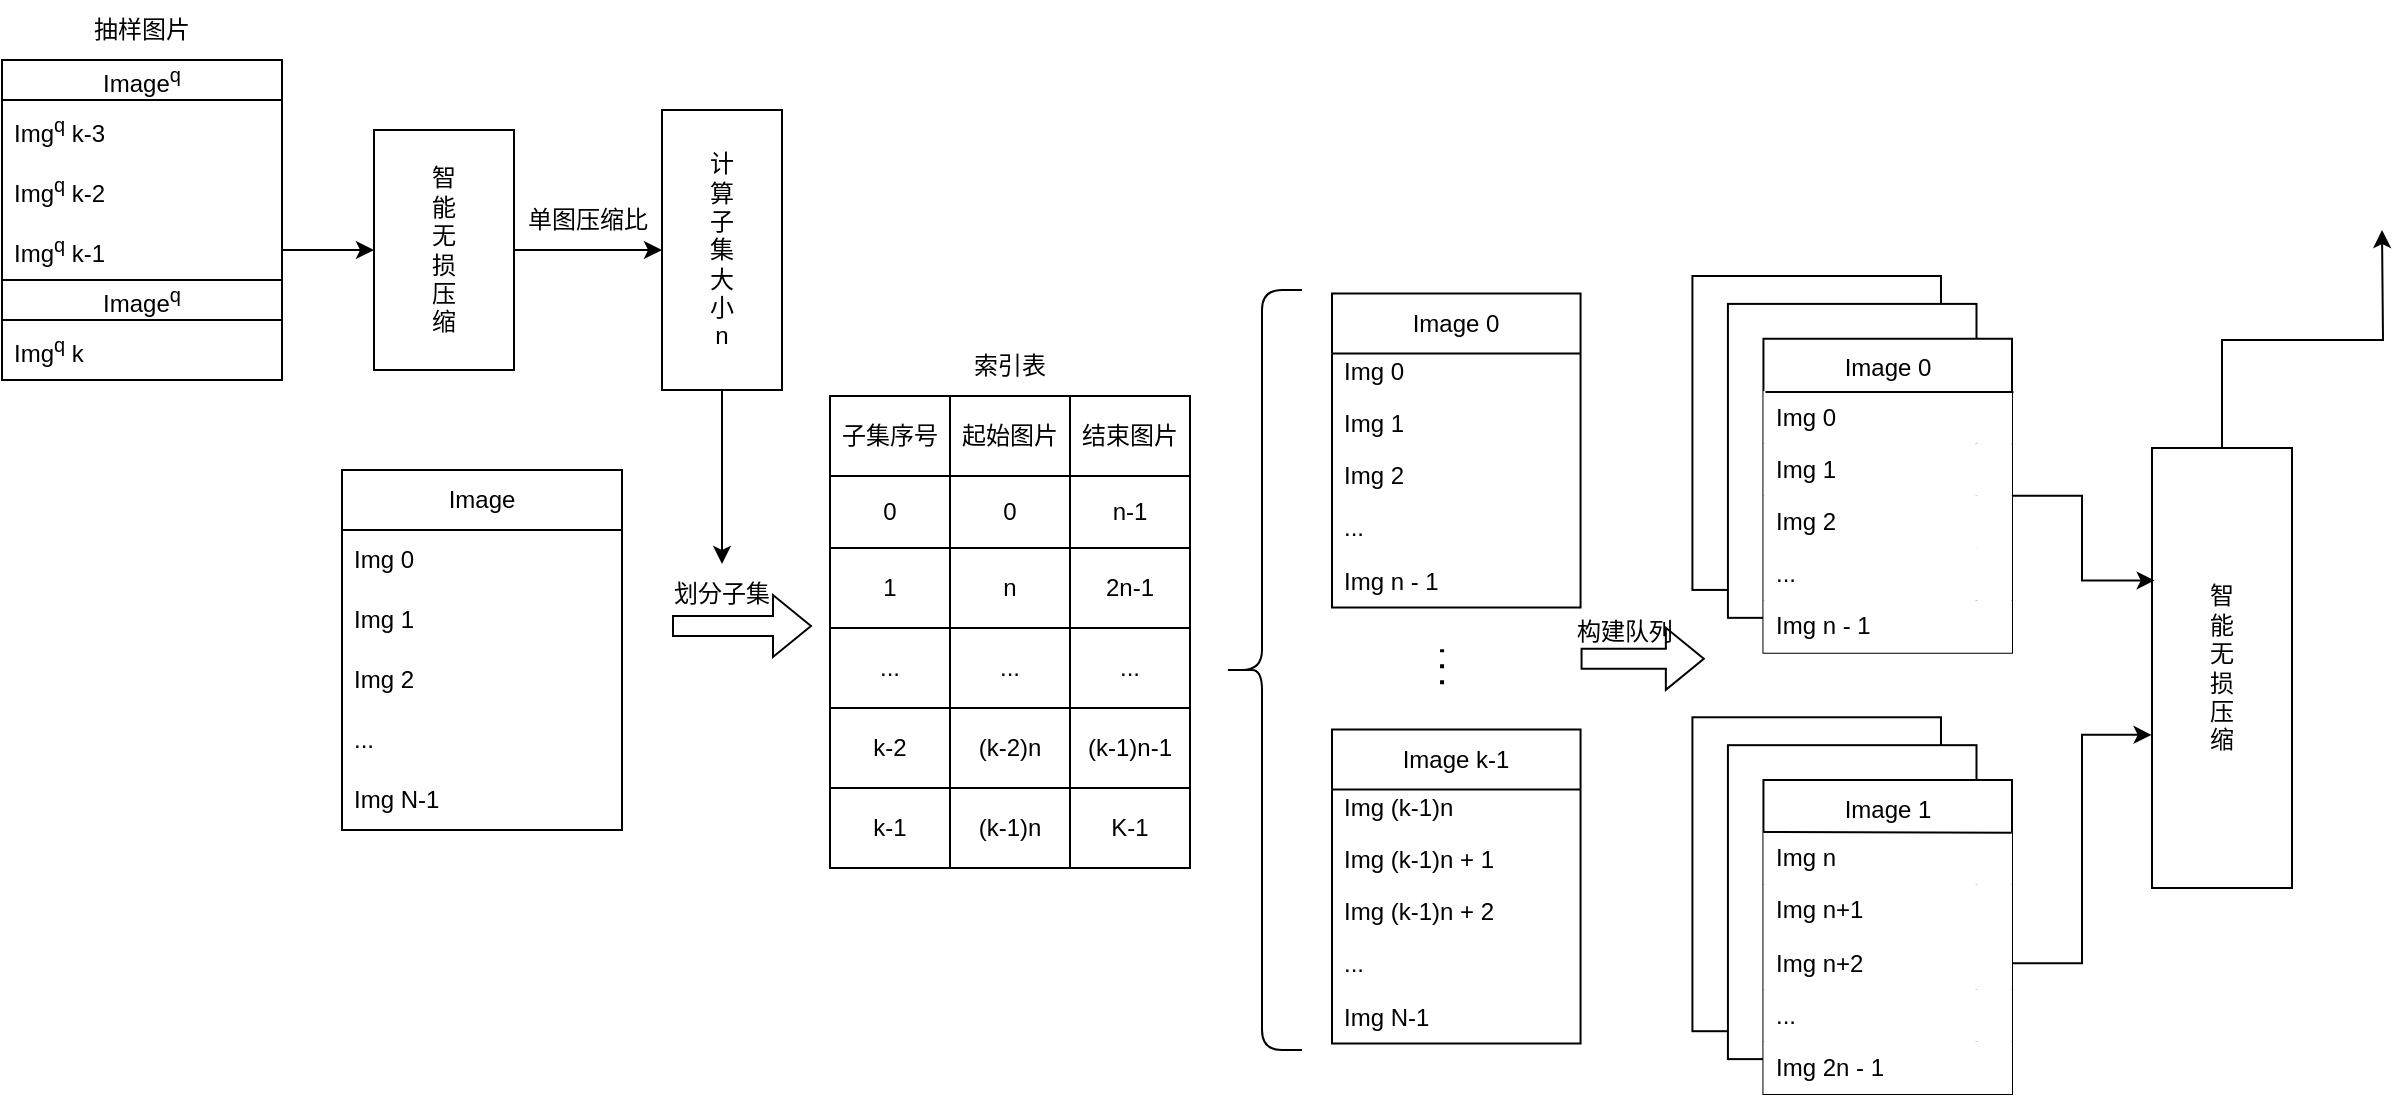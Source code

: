 <mxfile version="21.2.1" type="github">
  <diagram name="第 1 页" id="4zZLxdTIqztNsRUMv2VY">
    <mxGraphModel dx="2062" dy="1814" grid="1" gridSize="10" guides="1" tooltips="1" connect="1" arrows="1" fold="1" page="1" pageScale="1" pageWidth="827" pageHeight="1169" math="0" shadow="0">
      <root>
        <mxCell id="0" />
        <mxCell id="1" parent="0" />
        <mxCell id="39Udfxt56jHMbbSmCLW3-1" value="" style="group" vertex="1" connectable="0" parent="1">
          <mxGeometry x="50" y="70" width="140" height="180" as="geometry" />
        </mxCell>
        <mxCell id="39Udfxt56jHMbbSmCLW3-2" value="Image" style="swimlane;fontStyle=0;childLayout=stackLayout;horizontal=1;startSize=30;horizontalStack=0;resizeParent=1;resizeParentMax=0;resizeLast=0;collapsible=1;marginBottom=0;whiteSpace=wrap;html=1;container=0;" vertex="1" parent="39Udfxt56jHMbbSmCLW3-1">
          <mxGeometry width="140" height="180" as="geometry" />
        </mxCell>
        <mxCell id="39Udfxt56jHMbbSmCLW3-3" value="..." style="text;strokeColor=none;fillColor=none;align=left;verticalAlign=middle;spacingLeft=4;spacingRight=4;overflow=hidden;points=[[0,0.5],[1,0.5]];portConstraint=eastwest;rotatable=0;whiteSpace=wrap;html=1;" vertex="1" parent="39Udfxt56jHMbbSmCLW3-1">
          <mxGeometry y="120" width="140" height="30" as="geometry" />
        </mxCell>
        <mxCell id="39Udfxt56jHMbbSmCLW3-4" value="&lt;font style=&quot;vertical-align: inherit;&quot;&gt;&lt;font style=&quot;vertical-align: inherit;&quot;&gt;&lt;font style=&quot;vertical-align: inherit;&quot;&gt;&lt;font style=&quot;vertical-align: inherit;&quot;&gt;Img N-1&lt;/font&gt;&lt;/font&gt;&lt;/font&gt;&lt;/font&gt;" style="text;strokeColor=none;fillColor=none;align=left;verticalAlign=middle;spacingLeft=4;spacingRight=4;overflow=hidden;points=[[0,0.5],[1,0.5]];portConstraint=eastwest;rotatable=0;whiteSpace=wrap;html=1;" vertex="1" parent="39Udfxt56jHMbbSmCLW3-1">
          <mxGeometry y="150" width="140" height="30" as="geometry" />
        </mxCell>
        <mxCell id="39Udfxt56jHMbbSmCLW3-5" value="Img 0" style="text;strokeColor=none;fillColor=none;align=left;verticalAlign=middle;spacingLeft=4;spacingRight=4;overflow=hidden;points=[[0,0.5],[1,0.5]];portConstraint=eastwest;rotatable=0;whiteSpace=wrap;html=1;" vertex="1" parent="39Udfxt56jHMbbSmCLW3-1">
          <mxGeometry y="30" width="140" height="30" as="geometry" />
        </mxCell>
        <mxCell id="39Udfxt56jHMbbSmCLW3-6" value="Img 1" style="text;strokeColor=none;fillColor=none;align=left;verticalAlign=middle;spacingLeft=4;spacingRight=4;overflow=hidden;points=[[0,0.5],[1,0.5]];portConstraint=eastwest;rotatable=0;whiteSpace=wrap;html=1;" vertex="1" parent="39Udfxt56jHMbbSmCLW3-1">
          <mxGeometry y="60" width="140" height="30" as="geometry" />
        </mxCell>
        <mxCell id="39Udfxt56jHMbbSmCLW3-7" value="Img 2" style="text;strokeColor=none;fillColor=none;align=left;verticalAlign=middle;spacingLeft=4;spacingRight=4;overflow=hidden;points=[[0,0.5],[1,0.5]];portConstraint=eastwest;rotatable=0;whiteSpace=wrap;html=1;" vertex="1" parent="39Udfxt56jHMbbSmCLW3-1">
          <mxGeometry y="90" width="140" height="30" as="geometry" />
        </mxCell>
        <mxCell id="39Udfxt56jHMbbSmCLW3-8" value="" style="shape=flexArrow;endArrow=classic;html=1;rounded=0;" edge="1" parent="1">
          <mxGeometry width="50" height="50" relative="1" as="geometry">
            <mxPoint x="215" y="148" as="sourcePoint" />
            <mxPoint x="285" y="148" as="targetPoint" />
          </mxGeometry>
        </mxCell>
        <mxCell id="39Udfxt56jHMbbSmCLW3-24" value="划分子集" style="text;html=1;strokeColor=none;fillColor=none;align=center;verticalAlign=middle;whiteSpace=wrap;rounded=0;" vertex="1" parent="1">
          <mxGeometry x="210" y="117" width="60" height="30" as="geometry" />
        </mxCell>
        <mxCell id="39Udfxt56jHMbbSmCLW3-41" style="edgeStyle=orthogonalEdgeStyle;rounded=0;orthogonalLoop=1;jettySize=auto;html=1;exitX=0.5;exitY=1;exitDx=0;exitDy=0;entryX=0.5;entryY=0;entryDx=0;entryDy=0;" edge="1" parent="1" source="39Udfxt56jHMbbSmCLW3-25" target="39Udfxt56jHMbbSmCLW3-24">
          <mxGeometry relative="1" as="geometry" />
        </mxCell>
        <mxCell id="39Udfxt56jHMbbSmCLW3-25" value="计&lt;br&gt;算&lt;br&gt;子&lt;br&gt;集&lt;br&gt;大&lt;br&gt;小&lt;br&gt;n" style="rounded=0;whiteSpace=wrap;html=1;" vertex="1" parent="1">
          <mxGeometry x="210" y="-110" width="60" height="140" as="geometry" />
        </mxCell>
        <mxCell id="39Udfxt56jHMbbSmCLW3-26" value="Image&lt;sup&gt;q&lt;/sup&gt;" style="swimlane;fontStyle=0;childLayout=stackLayout;horizontal=1;startSize=20;horizontalStack=0;resizeParent=1;resizeParentMax=0;resizeLast=0;collapsible=1;marginBottom=0;whiteSpace=wrap;html=1;" vertex="1" parent="1">
          <mxGeometry x="-120" y="-135" width="140" height="110" as="geometry">
            <mxRectangle x="270" y="120" width="80" height="30" as="alternateBounds" />
          </mxGeometry>
        </mxCell>
        <mxCell id="39Udfxt56jHMbbSmCLW3-28" value="Img&lt;sup&gt;q&lt;/sup&gt; k-3" style="text;strokeColor=none;fillColor=none;align=left;verticalAlign=middle;spacingLeft=4;spacingRight=4;overflow=hidden;points=[[0,0.5],[1,0.5]];portConstraint=eastwest;rotatable=0;whiteSpace=wrap;html=1;" vertex="1" parent="39Udfxt56jHMbbSmCLW3-26">
          <mxGeometry y="20" width="140" height="30" as="geometry" />
        </mxCell>
        <mxCell id="39Udfxt56jHMbbSmCLW3-30" value="Img&lt;sup&gt;q&lt;/sup&gt; k-2" style="text;strokeColor=none;fillColor=none;align=left;verticalAlign=middle;spacingLeft=4;spacingRight=4;overflow=hidden;points=[[0,0.5],[1,0.5]];portConstraint=eastwest;rotatable=0;whiteSpace=wrap;html=1;" vertex="1" parent="39Udfxt56jHMbbSmCLW3-26">
          <mxGeometry y="50" width="140" height="30" as="geometry" />
        </mxCell>
        <mxCell id="39Udfxt56jHMbbSmCLW3-32" value="Img&lt;sup&gt;q&lt;/sup&gt; k-1" style="text;strokeColor=none;fillColor=none;align=left;verticalAlign=middle;spacingLeft=4;spacingRight=4;overflow=hidden;points=[[0,0.5],[1,0.5]];portConstraint=eastwest;rotatable=0;whiteSpace=wrap;html=1;" vertex="1" parent="39Udfxt56jHMbbSmCLW3-26">
          <mxGeometry y="80" width="140" height="30" as="geometry" />
        </mxCell>
        <mxCell id="39Udfxt56jHMbbSmCLW3-33" value="Image&lt;sup&gt;q&lt;/sup&gt;" style="swimlane;fontStyle=0;childLayout=stackLayout;horizontal=1;startSize=20;horizontalStack=0;resizeParent=1;resizeParentMax=0;resizeLast=0;collapsible=1;marginBottom=0;whiteSpace=wrap;html=1;" vertex="1" parent="1">
          <mxGeometry x="-120" y="-25" width="140" height="50" as="geometry">
            <mxRectangle x="270" y="120" width="80" height="30" as="alternateBounds" />
          </mxGeometry>
        </mxCell>
        <mxCell id="39Udfxt56jHMbbSmCLW3-34" value="Img&lt;sup&gt;q&lt;/sup&gt; k" style="text;strokeColor=none;fillColor=none;align=left;verticalAlign=middle;spacingLeft=4;spacingRight=4;overflow=hidden;points=[[0,0.5],[1,0.5]];portConstraint=eastwest;rotatable=0;whiteSpace=wrap;html=1;" vertex="1" parent="1">
          <mxGeometry x="-120" y="-5" width="140" height="30" as="geometry" />
        </mxCell>
        <mxCell id="39Udfxt56jHMbbSmCLW3-39" style="edgeStyle=orthogonalEdgeStyle;rounded=0;orthogonalLoop=1;jettySize=auto;html=1;" edge="1" parent="1" source="39Udfxt56jHMbbSmCLW3-35" target="39Udfxt56jHMbbSmCLW3-25">
          <mxGeometry relative="1" as="geometry" />
        </mxCell>
        <mxCell id="39Udfxt56jHMbbSmCLW3-35" value="智&lt;br&gt;能&lt;br&gt;无&lt;br&gt;损&lt;br&gt;压&lt;br&gt;缩" style="rounded=0;whiteSpace=wrap;html=1;" vertex="1" parent="1">
          <mxGeometry x="66" y="-100" width="70" height="120" as="geometry" />
        </mxCell>
        <mxCell id="39Udfxt56jHMbbSmCLW3-37" style="edgeStyle=orthogonalEdgeStyle;rounded=0;orthogonalLoop=1;jettySize=auto;html=1;exitX=1;exitY=0.5;exitDx=0;exitDy=0;" edge="1" parent="1" source="39Udfxt56jHMbbSmCLW3-32" target="39Udfxt56jHMbbSmCLW3-35">
          <mxGeometry relative="1" as="geometry" />
        </mxCell>
        <mxCell id="39Udfxt56jHMbbSmCLW3-38" value="单图压缩比" style="text;html=1;strokeColor=none;fillColor=none;align=center;verticalAlign=middle;whiteSpace=wrap;rounded=0;" vertex="1" parent="1">
          <mxGeometry x="138" y="-65" width="70" height="20" as="geometry" />
        </mxCell>
        <mxCell id="39Udfxt56jHMbbSmCLW3-42" value="" style="shape=table;startSize=0;container=1;collapsible=0;childLayout=tableLayout;" vertex="1" parent="1">
          <mxGeometry x="294" y="33" width="180" height="236" as="geometry" />
        </mxCell>
        <mxCell id="39Udfxt56jHMbbSmCLW3-43" value="" style="shape=tableRow;horizontal=0;startSize=0;swimlaneHead=0;swimlaneBody=0;strokeColor=inherit;top=0;left=0;bottom=0;right=0;collapsible=0;dropTarget=0;fillColor=none;points=[[0,0.5],[1,0.5]];portConstraint=eastwest;" vertex="1" parent="39Udfxt56jHMbbSmCLW3-42">
          <mxGeometry width="180" height="40" as="geometry" />
        </mxCell>
        <mxCell id="39Udfxt56jHMbbSmCLW3-44" value="子集序号" style="shape=partialRectangle;html=1;whiteSpace=wrap;connectable=0;strokeColor=inherit;overflow=hidden;fillColor=none;top=0;left=0;bottom=0;right=0;pointerEvents=1;" vertex="1" parent="39Udfxt56jHMbbSmCLW3-43">
          <mxGeometry width="60" height="40" as="geometry">
            <mxRectangle width="60" height="40" as="alternateBounds" />
          </mxGeometry>
        </mxCell>
        <mxCell id="39Udfxt56jHMbbSmCLW3-45" value="起始图片" style="shape=partialRectangle;html=1;whiteSpace=wrap;connectable=0;strokeColor=inherit;overflow=hidden;fillColor=none;top=0;left=0;bottom=0;right=0;pointerEvents=1;" vertex="1" parent="39Udfxt56jHMbbSmCLW3-43">
          <mxGeometry x="60" width="60" height="40" as="geometry">
            <mxRectangle width="60" height="40" as="alternateBounds" />
          </mxGeometry>
        </mxCell>
        <mxCell id="39Udfxt56jHMbbSmCLW3-46" value="结束图片" style="shape=partialRectangle;html=1;whiteSpace=wrap;connectable=0;strokeColor=inherit;overflow=hidden;fillColor=none;top=0;left=0;bottom=0;right=0;pointerEvents=1;" vertex="1" parent="39Udfxt56jHMbbSmCLW3-43">
          <mxGeometry x="120" width="60" height="40" as="geometry">
            <mxRectangle width="60" height="40" as="alternateBounds" />
          </mxGeometry>
        </mxCell>
        <mxCell id="39Udfxt56jHMbbSmCLW3-47" value="" style="shape=tableRow;horizontal=0;startSize=0;swimlaneHead=0;swimlaneBody=0;strokeColor=inherit;top=0;left=0;bottom=0;right=0;collapsible=0;dropTarget=0;fillColor=none;points=[[0,0.5],[1,0.5]];portConstraint=eastwest;" vertex="1" parent="39Udfxt56jHMbbSmCLW3-42">
          <mxGeometry y="40" width="180" height="36" as="geometry" />
        </mxCell>
        <mxCell id="39Udfxt56jHMbbSmCLW3-48" value="0" style="shape=partialRectangle;html=1;whiteSpace=wrap;connectable=0;strokeColor=inherit;overflow=hidden;fillColor=none;top=0;left=0;bottom=0;right=0;pointerEvents=1;" vertex="1" parent="39Udfxt56jHMbbSmCLW3-47">
          <mxGeometry width="60" height="36" as="geometry">
            <mxRectangle width="60" height="36" as="alternateBounds" />
          </mxGeometry>
        </mxCell>
        <mxCell id="39Udfxt56jHMbbSmCLW3-49" value="0" style="shape=partialRectangle;html=1;whiteSpace=wrap;connectable=0;strokeColor=inherit;overflow=hidden;fillColor=none;top=0;left=0;bottom=0;right=0;pointerEvents=1;" vertex="1" parent="39Udfxt56jHMbbSmCLW3-47">
          <mxGeometry x="60" width="60" height="36" as="geometry">
            <mxRectangle width="60" height="36" as="alternateBounds" />
          </mxGeometry>
        </mxCell>
        <mxCell id="39Udfxt56jHMbbSmCLW3-50" value="n-1" style="shape=partialRectangle;html=1;whiteSpace=wrap;connectable=0;strokeColor=inherit;overflow=hidden;fillColor=none;top=0;left=0;bottom=0;right=0;pointerEvents=1;" vertex="1" parent="39Udfxt56jHMbbSmCLW3-47">
          <mxGeometry x="120" width="60" height="36" as="geometry">
            <mxRectangle width="60" height="36" as="alternateBounds" />
          </mxGeometry>
        </mxCell>
        <mxCell id="39Udfxt56jHMbbSmCLW3-51" value="" style="shape=tableRow;horizontal=0;startSize=0;swimlaneHead=0;swimlaneBody=0;strokeColor=inherit;top=0;left=0;bottom=0;right=0;collapsible=0;dropTarget=0;fillColor=none;points=[[0,0.5],[1,0.5]];portConstraint=eastwest;" vertex="1" parent="39Udfxt56jHMbbSmCLW3-42">
          <mxGeometry y="76" width="180" height="40" as="geometry" />
        </mxCell>
        <mxCell id="39Udfxt56jHMbbSmCLW3-52" value="1" style="shape=partialRectangle;html=1;whiteSpace=wrap;connectable=0;strokeColor=inherit;overflow=hidden;fillColor=none;top=0;left=0;bottom=0;right=0;pointerEvents=1;" vertex="1" parent="39Udfxt56jHMbbSmCLW3-51">
          <mxGeometry width="60" height="40" as="geometry">
            <mxRectangle width="60" height="40" as="alternateBounds" />
          </mxGeometry>
        </mxCell>
        <mxCell id="39Udfxt56jHMbbSmCLW3-53" value="n" style="shape=partialRectangle;html=1;whiteSpace=wrap;connectable=0;strokeColor=inherit;overflow=hidden;fillColor=none;top=0;left=0;bottom=0;right=0;pointerEvents=1;" vertex="1" parent="39Udfxt56jHMbbSmCLW3-51">
          <mxGeometry x="60" width="60" height="40" as="geometry">
            <mxRectangle width="60" height="40" as="alternateBounds" />
          </mxGeometry>
        </mxCell>
        <mxCell id="39Udfxt56jHMbbSmCLW3-54" value="2n-1" style="shape=partialRectangle;html=1;whiteSpace=wrap;connectable=0;strokeColor=inherit;overflow=hidden;fillColor=none;top=0;left=0;bottom=0;right=0;pointerEvents=1;" vertex="1" parent="39Udfxt56jHMbbSmCLW3-51">
          <mxGeometry x="120" width="60" height="40" as="geometry">
            <mxRectangle width="60" height="40" as="alternateBounds" />
          </mxGeometry>
        </mxCell>
        <mxCell id="39Udfxt56jHMbbSmCLW3-69" style="shape=tableRow;horizontal=0;startSize=0;swimlaneHead=0;swimlaneBody=0;strokeColor=inherit;top=0;left=0;bottom=0;right=0;collapsible=0;dropTarget=0;fillColor=none;points=[[0,0.5],[1,0.5]];portConstraint=eastwest;" vertex="1" parent="39Udfxt56jHMbbSmCLW3-42">
          <mxGeometry y="116" width="180" height="40" as="geometry" />
        </mxCell>
        <mxCell id="39Udfxt56jHMbbSmCLW3-70" value="..." style="shape=partialRectangle;html=1;whiteSpace=wrap;connectable=0;strokeColor=inherit;overflow=hidden;fillColor=none;top=0;left=0;bottom=0;right=0;pointerEvents=1;" vertex="1" parent="39Udfxt56jHMbbSmCLW3-69">
          <mxGeometry width="60" height="40" as="geometry">
            <mxRectangle width="60" height="40" as="alternateBounds" />
          </mxGeometry>
        </mxCell>
        <mxCell id="39Udfxt56jHMbbSmCLW3-71" value="..." style="shape=partialRectangle;html=1;whiteSpace=wrap;connectable=0;strokeColor=inherit;overflow=hidden;fillColor=none;top=0;left=0;bottom=0;right=0;pointerEvents=1;" vertex="1" parent="39Udfxt56jHMbbSmCLW3-69">
          <mxGeometry x="60" width="60" height="40" as="geometry">
            <mxRectangle width="60" height="40" as="alternateBounds" />
          </mxGeometry>
        </mxCell>
        <mxCell id="39Udfxt56jHMbbSmCLW3-72" value="..." style="shape=partialRectangle;html=1;whiteSpace=wrap;connectable=0;strokeColor=inherit;overflow=hidden;fillColor=none;top=0;left=0;bottom=0;right=0;pointerEvents=1;" vertex="1" parent="39Udfxt56jHMbbSmCLW3-69">
          <mxGeometry x="120" width="60" height="40" as="geometry">
            <mxRectangle width="60" height="40" as="alternateBounds" />
          </mxGeometry>
        </mxCell>
        <mxCell id="39Udfxt56jHMbbSmCLW3-55" value="" style="shape=tableRow;horizontal=0;startSize=0;swimlaneHead=0;swimlaneBody=0;strokeColor=inherit;top=0;left=0;bottom=0;right=0;collapsible=0;dropTarget=0;fillColor=none;points=[[0,0.5],[1,0.5]];portConstraint=eastwest;" vertex="1" parent="39Udfxt56jHMbbSmCLW3-42">
          <mxGeometry y="156" width="180" height="40" as="geometry" />
        </mxCell>
        <mxCell id="39Udfxt56jHMbbSmCLW3-56" value="k-2" style="shape=partialRectangle;html=1;whiteSpace=wrap;connectable=0;strokeColor=inherit;overflow=hidden;fillColor=none;top=0;left=0;bottom=0;right=0;pointerEvents=1;" vertex="1" parent="39Udfxt56jHMbbSmCLW3-55">
          <mxGeometry width="60" height="40" as="geometry">
            <mxRectangle width="60" height="40" as="alternateBounds" />
          </mxGeometry>
        </mxCell>
        <mxCell id="39Udfxt56jHMbbSmCLW3-57" value="(k-2)n" style="shape=partialRectangle;html=1;whiteSpace=wrap;connectable=0;strokeColor=inherit;overflow=hidden;fillColor=none;top=0;left=0;bottom=0;right=0;pointerEvents=1;" vertex="1" parent="39Udfxt56jHMbbSmCLW3-55">
          <mxGeometry x="60" width="60" height="40" as="geometry">
            <mxRectangle width="60" height="40" as="alternateBounds" />
          </mxGeometry>
        </mxCell>
        <mxCell id="39Udfxt56jHMbbSmCLW3-58" value="(k-1)n-1" style="shape=partialRectangle;html=1;whiteSpace=wrap;connectable=0;strokeColor=inherit;overflow=hidden;fillColor=none;top=0;left=0;bottom=0;right=0;pointerEvents=1;" vertex="1" parent="39Udfxt56jHMbbSmCLW3-55">
          <mxGeometry x="120" width="60" height="40" as="geometry">
            <mxRectangle width="60" height="40" as="alternateBounds" />
          </mxGeometry>
        </mxCell>
        <mxCell id="39Udfxt56jHMbbSmCLW3-59" value="" style="shape=tableRow;horizontal=0;startSize=0;swimlaneHead=0;swimlaneBody=0;strokeColor=inherit;top=0;left=0;bottom=0;right=0;collapsible=0;dropTarget=0;fillColor=none;points=[[0,0.5],[1,0.5]];portConstraint=eastwest;" vertex="1" parent="39Udfxt56jHMbbSmCLW3-42">
          <mxGeometry y="196" width="180" height="40" as="geometry" />
        </mxCell>
        <mxCell id="39Udfxt56jHMbbSmCLW3-60" value="k-1" style="shape=partialRectangle;html=1;whiteSpace=wrap;connectable=0;strokeColor=inherit;overflow=hidden;fillColor=none;top=0;left=0;bottom=0;right=0;pointerEvents=1;" vertex="1" parent="39Udfxt56jHMbbSmCLW3-59">
          <mxGeometry width="60" height="40" as="geometry">
            <mxRectangle width="60" height="40" as="alternateBounds" />
          </mxGeometry>
        </mxCell>
        <mxCell id="39Udfxt56jHMbbSmCLW3-61" value="(k-1)n" style="shape=partialRectangle;html=1;whiteSpace=wrap;connectable=0;strokeColor=inherit;overflow=hidden;fillColor=none;top=0;left=0;bottom=0;right=0;pointerEvents=1;" vertex="1" parent="39Udfxt56jHMbbSmCLW3-59">
          <mxGeometry x="60" width="60" height="40" as="geometry">
            <mxRectangle width="60" height="40" as="alternateBounds" />
          </mxGeometry>
        </mxCell>
        <mxCell id="39Udfxt56jHMbbSmCLW3-62" value="K-1" style="shape=partialRectangle;html=1;whiteSpace=wrap;connectable=0;strokeColor=inherit;overflow=hidden;fillColor=none;top=0;left=0;bottom=0;right=0;pointerEvents=1;" vertex="1" parent="39Udfxt56jHMbbSmCLW3-59">
          <mxGeometry x="120" width="60" height="40" as="geometry">
            <mxRectangle width="60" height="40" as="alternateBounds" />
          </mxGeometry>
        </mxCell>
        <mxCell id="39Udfxt56jHMbbSmCLW3-65" value="索引表" style="text;html=1;strokeColor=none;fillColor=none;align=center;verticalAlign=middle;whiteSpace=wrap;rounded=0;" vertex="1" parent="1">
          <mxGeometry x="354" y="3" width="60" height="30" as="geometry" />
        </mxCell>
        <mxCell id="39Udfxt56jHMbbSmCLW3-102" style="edgeStyle=orthogonalEdgeStyle;rounded=0;orthogonalLoop=1;jettySize=auto;html=1;exitX=0.5;exitY=0;exitDx=0;exitDy=0;" edge="1" parent="1" source="39Udfxt56jHMbbSmCLW3-66">
          <mxGeometry relative="1" as="geometry">
            <mxPoint x="1070" y="-50.0" as="targetPoint" />
          </mxGeometry>
        </mxCell>
        <mxCell id="39Udfxt56jHMbbSmCLW3-66" value="智&lt;br&gt;能&lt;br&gt;无&lt;br&gt;损&lt;br&gt;压&lt;br&gt;缩" style="rounded=0;whiteSpace=wrap;html=1;" vertex="1" parent="1">
          <mxGeometry x="955" y="59" width="70" height="220" as="geometry" />
        </mxCell>
        <mxCell id="39Udfxt56jHMbbSmCLW3-67" value="抽样图片" style="text;html=1;strokeColor=none;fillColor=none;align=center;verticalAlign=middle;whiteSpace=wrap;rounded=0;" vertex="1" parent="1">
          <mxGeometry x="-80" y="-165" width="60" height="30" as="geometry" />
        </mxCell>
        <mxCell id="39Udfxt56jHMbbSmCLW3-68" value="" style="shape=curlyBracket;whiteSpace=wrap;html=1;rounded=1;labelPosition=left;verticalLabelPosition=middle;align=right;verticalAlign=middle;" vertex="1" parent="1">
          <mxGeometry x="490" y="-20" width="40" height="380" as="geometry" />
        </mxCell>
        <mxCell id="39Udfxt56jHMbbSmCLW3-95" style="edgeStyle=orthogonalEdgeStyle;rounded=0;orthogonalLoop=1;jettySize=auto;html=1;exitX=1;exitY=0.5;exitDx=0;exitDy=0;entryX=0.019;entryY=0.301;entryDx=0;entryDy=0;entryPerimeter=0;" edge="1" parent="1" source="39Udfxt56jHMbbSmCLW3-79" target="39Udfxt56jHMbbSmCLW3-66">
          <mxGeometry relative="1" as="geometry" />
        </mxCell>
        <mxCell id="39Udfxt56jHMbbSmCLW3-96" style="edgeStyle=orthogonalEdgeStyle;rounded=0;orthogonalLoop=1;jettySize=auto;html=1;exitX=1;exitY=0.5;exitDx=0;exitDy=0;entryX=-0.003;entryY=0.652;entryDx=0;entryDy=0;entryPerimeter=0;" edge="1" parent="1" source="39Udfxt56jHMbbSmCLW3-94" target="39Udfxt56jHMbbSmCLW3-66">
          <mxGeometry relative="1" as="geometry" />
        </mxCell>
        <mxCell id="39Udfxt56jHMbbSmCLW3-100" value="" style="group" vertex="1" connectable="0" parent="1">
          <mxGeometry x="545" y="-27" width="340" height="409" as="geometry" />
        </mxCell>
        <mxCell id="39Udfxt56jHMbbSmCLW3-85" value="" style="rounded=0;whiteSpace=wrap;html=1;" vertex="1" parent="39Udfxt56jHMbbSmCLW3-100">
          <mxGeometry x="180.209" width="124.282" height="156.972" as="geometry" />
        </mxCell>
        <mxCell id="39Udfxt56jHMbbSmCLW3-9" value="" style="group" vertex="1" connectable="0" parent="39Udfxt56jHMbbSmCLW3-100">
          <mxGeometry y="226.738" width="124.282" height="156.972" as="geometry" />
        </mxCell>
        <mxCell id="39Udfxt56jHMbbSmCLW3-10" value="&lt;font style=&quot;vertical-align: inherit;&quot;&gt;&lt;font style=&quot;vertical-align: inherit;&quot;&gt;Image k-1&lt;/font&gt;&lt;/font&gt;" style="swimlane;fontStyle=0;childLayout=stackLayout;horizontal=1;startSize=30;horizontalStack=0;resizeParent=1;resizeParentMax=0;resizeLast=0;collapsible=1;marginBottom=0;whiteSpace=wrap;html=1;container=0;" vertex="1" parent="39Udfxt56jHMbbSmCLW3-9">
          <mxGeometry width="124.282" height="156.972" as="geometry" />
        </mxCell>
        <mxCell id="39Udfxt56jHMbbSmCLW3-11" value="..." style="text;strokeColor=none;fillColor=none;align=left;verticalAlign=middle;spacingLeft=4;spacingRight=4;overflow=hidden;points=[[0,0.5],[1,0.5]];portConstraint=eastwest;rotatable=0;whiteSpace=wrap;html=1;" vertex="1" parent="39Udfxt56jHMbbSmCLW3-9">
          <mxGeometry y="104.648" width="124.282" height="26.162" as="geometry" />
        </mxCell>
        <mxCell id="39Udfxt56jHMbbSmCLW3-12" value="&lt;font style=&quot;vertical-align: inherit;&quot;&gt;&lt;font style=&quot;vertical-align: inherit;&quot;&gt;Img N-1&lt;/font&gt;&lt;/font&gt;" style="text;strokeColor=none;fillColor=none;align=left;verticalAlign=middle;spacingLeft=4;spacingRight=4;overflow=hidden;points=[[0,0.5],[1,0.5]];portConstraint=eastwest;rotatable=0;whiteSpace=wrap;html=1;" vertex="1" parent="39Udfxt56jHMbbSmCLW3-9">
          <mxGeometry y="130.81" width="124.282" height="26.162" as="geometry" />
        </mxCell>
        <mxCell id="39Udfxt56jHMbbSmCLW3-13" value="&lt;font style=&quot;vertical-align: inherit;&quot;&gt;&lt;font style=&quot;vertical-align: inherit;&quot;&gt;&lt;font style=&quot;vertical-align: inherit;&quot;&gt;&lt;font style=&quot;vertical-align: inherit;&quot;&gt;&lt;font style=&quot;vertical-align: inherit;&quot;&gt;&lt;font style=&quot;vertical-align: inherit;&quot;&gt;Img (k-1)n&lt;/font&gt;&lt;/font&gt;&lt;/font&gt;&lt;/font&gt;&lt;/font&gt;&lt;/font&gt;" style="text;strokeColor=none;fillColor=none;align=left;verticalAlign=middle;spacingLeft=4;spacingRight=4;overflow=hidden;points=[[0,0.5],[1,0.5]];portConstraint=eastwest;rotatable=0;whiteSpace=wrap;html=1;" vertex="1" parent="39Udfxt56jHMbbSmCLW3-9">
          <mxGeometry y="26.162" width="124.282" height="26.162" as="geometry" />
        </mxCell>
        <mxCell id="39Udfxt56jHMbbSmCLW3-14" value="&lt;font style=&quot;vertical-align: inherit;&quot;&gt;&lt;font style=&quot;vertical-align: inherit;&quot;&gt;&lt;font style=&quot;vertical-align: inherit;&quot;&gt;&lt;font style=&quot;vertical-align: inherit;&quot;&gt;Img (k-1)n + 1&lt;/font&gt;&lt;/font&gt;&lt;/font&gt;&lt;/font&gt;" style="text;strokeColor=none;fillColor=none;align=left;verticalAlign=middle;spacingLeft=4;spacingRight=4;overflow=hidden;points=[[0,0.5],[1,0.5]];portConstraint=eastwest;rotatable=0;whiteSpace=wrap;html=1;" vertex="1" parent="39Udfxt56jHMbbSmCLW3-9">
          <mxGeometry y="52.324" width="124.282" height="26.162" as="geometry" />
        </mxCell>
        <mxCell id="39Udfxt56jHMbbSmCLW3-15" value="&lt;font style=&quot;vertical-align: inherit;&quot;&gt;&lt;font style=&quot;vertical-align: inherit;&quot;&gt;&lt;font style=&quot;vertical-align: inherit;&quot;&gt;&lt;font style=&quot;vertical-align: inherit;&quot;&gt;Img (k-1)n + 2&lt;/font&gt;&lt;/font&gt;&lt;/font&gt;&lt;/font&gt;" style="text;strokeColor=none;fillColor=none;align=left;verticalAlign=middle;spacingLeft=4;spacingRight=4;overflow=hidden;points=[[0,0.5],[1,0.5]];portConstraint=eastwest;rotatable=0;whiteSpace=wrap;html=1;" vertex="1" parent="39Udfxt56jHMbbSmCLW3-9">
          <mxGeometry y="78.486" width="124.282" height="26.162" as="geometry" />
        </mxCell>
        <mxCell id="39Udfxt56jHMbbSmCLW3-16" value="" style="group" vertex="1" connectable="0" parent="39Udfxt56jHMbbSmCLW3-100">
          <mxGeometry y="8.721" width="124.282" height="156.972" as="geometry" />
        </mxCell>
        <mxCell id="39Udfxt56jHMbbSmCLW3-17" value="Image 0" style="swimlane;fontStyle=0;childLayout=stackLayout;horizontal=1;startSize=30;horizontalStack=0;resizeParent=1;resizeParentMax=0;resizeLast=0;collapsible=1;marginBottom=0;whiteSpace=wrap;html=1;container=0;" vertex="1" parent="39Udfxt56jHMbbSmCLW3-16">
          <mxGeometry width="124.282" height="156.972" as="geometry" />
        </mxCell>
        <mxCell id="39Udfxt56jHMbbSmCLW3-18" value="..." style="text;strokeColor=none;fillColor=none;align=left;verticalAlign=middle;spacingLeft=4;spacingRight=4;overflow=hidden;points=[[0,0.5],[1,0.5]];portConstraint=eastwest;rotatable=0;whiteSpace=wrap;html=1;" vertex="1" parent="39Udfxt56jHMbbSmCLW3-16">
          <mxGeometry y="104.648" width="124.282" height="26.162" as="geometry" />
        </mxCell>
        <mxCell id="39Udfxt56jHMbbSmCLW3-19" value="&lt;font style=&quot;vertical-align: inherit;&quot;&gt;&lt;font style=&quot;vertical-align: inherit;&quot;&gt;&lt;font style=&quot;vertical-align: inherit;&quot;&gt;&lt;font style=&quot;vertical-align: inherit;&quot;&gt;Img n - 1&lt;/font&gt;&lt;/font&gt;&lt;/font&gt;&lt;/font&gt;" style="text;strokeColor=none;fillColor=none;align=left;verticalAlign=middle;spacingLeft=4;spacingRight=4;overflow=hidden;points=[[0,0.5],[1,0.5]];portConstraint=eastwest;rotatable=0;whiteSpace=wrap;html=1;" vertex="1" parent="39Udfxt56jHMbbSmCLW3-16">
          <mxGeometry y="130.81" width="124.282" height="26.162" as="geometry" />
        </mxCell>
        <mxCell id="39Udfxt56jHMbbSmCLW3-20" value="Img 0" style="text;strokeColor=none;fillColor=none;align=left;verticalAlign=middle;spacingLeft=4;spacingRight=4;overflow=hidden;points=[[0,0.5],[1,0.5]];portConstraint=eastwest;rotatable=0;whiteSpace=wrap;html=1;" vertex="1" parent="39Udfxt56jHMbbSmCLW3-16">
          <mxGeometry y="26.162" width="124.282" height="26.162" as="geometry" />
        </mxCell>
        <mxCell id="39Udfxt56jHMbbSmCLW3-21" value="Img 1" style="text;strokeColor=none;fillColor=none;align=left;verticalAlign=middle;spacingLeft=4;spacingRight=4;overflow=hidden;points=[[0,0.5],[1,0.5]];portConstraint=eastwest;rotatable=0;whiteSpace=wrap;html=1;" vertex="1" parent="39Udfxt56jHMbbSmCLW3-16">
          <mxGeometry y="52.324" width="124.282" height="26.162" as="geometry" />
        </mxCell>
        <mxCell id="39Udfxt56jHMbbSmCLW3-22" value="Img 2" style="text;strokeColor=none;fillColor=none;align=left;verticalAlign=middle;spacingLeft=4;spacingRight=4;overflow=hidden;points=[[0,0.5],[1,0.5]];portConstraint=eastwest;rotatable=0;whiteSpace=wrap;html=1;" vertex="1" parent="39Udfxt56jHMbbSmCLW3-16">
          <mxGeometry y="78.486" width="124.282" height="26.162" as="geometry" />
        </mxCell>
        <mxCell id="39Udfxt56jHMbbSmCLW3-23" value="" style="endArrow=none;dashed=1;html=1;dashPattern=1 3;strokeWidth=2;rounded=0;" edge="1" parent="39Udfxt56jHMbbSmCLW3-100">
          <mxGeometry width="50" height="50" relative="1" as="geometry">
            <mxPoint x="55.039" y="204.064" as="sourcePoint" />
            <mxPoint x="55.039" y="186.623" as="targetPoint" />
          </mxGeometry>
        </mxCell>
        <mxCell id="39Udfxt56jHMbbSmCLW3-77" value="" style="rounded=0;whiteSpace=wrap;html=1;" vertex="1" parent="39Udfxt56jHMbbSmCLW3-100">
          <mxGeometry x="197.963" y="13.953" width="124.282" height="156.972" as="geometry" />
        </mxCell>
        <mxCell id="39Udfxt56jHMbbSmCLW3-78" value="" style="group" vertex="1" connectable="0" parent="39Udfxt56jHMbbSmCLW3-100">
          <mxGeometry x="215.718" y="31.394" width="124.282" height="156.972" as="geometry" />
        </mxCell>
        <mxCell id="39Udfxt56jHMbbSmCLW3-79" value="Image 0" style="swimlane;fontStyle=0;childLayout=stackLayout;horizontal=1;startSize=30;horizontalStack=0;resizeParent=1;resizeParentMax=0;resizeLast=0;collapsible=1;marginBottom=0;whiteSpace=wrap;html=1;container=0;" vertex="1" parent="39Udfxt56jHMbbSmCLW3-78">
          <mxGeometry width="124.282" height="156.972" as="geometry" />
        </mxCell>
        <mxCell id="39Udfxt56jHMbbSmCLW3-80" value="..." style="text;strokeColor=none;fillColor=#FFFFFF;align=left;verticalAlign=middle;spacingLeft=4;spacingRight=4;overflow=hidden;points=[[0,0.5],[1,0.5]];portConstraint=eastwest;rotatable=0;whiteSpace=wrap;html=1;" vertex="1" parent="39Udfxt56jHMbbSmCLW3-78">
          <mxGeometry y="104.648" width="124.282" height="26.162" as="geometry" />
        </mxCell>
        <mxCell id="39Udfxt56jHMbbSmCLW3-81" value="&lt;font style=&quot;vertical-align: inherit;&quot;&gt;&lt;font style=&quot;vertical-align: inherit;&quot;&gt;&lt;font style=&quot;vertical-align: inherit;&quot;&gt;&lt;font style=&quot;vertical-align: inherit;&quot;&gt;Img n - 1&lt;/font&gt;&lt;/font&gt;&lt;/font&gt;&lt;/font&gt;" style="text;strokeColor=none;fillColor=#FFFFFF;align=left;verticalAlign=middle;spacingLeft=4;spacingRight=4;overflow=hidden;points=[[0,0.5],[1,0.5]];portConstraint=eastwest;rotatable=0;whiteSpace=wrap;html=1;" vertex="1" parent="39Udfxt56jHMbbSmCLW3-78">
          <mxGeometry y="130.81" width="124.282" height="26.162" as="geometry" />
        </mxCell>
        <mxCell id="39Udfxt56jHMbbSmCLW3-82" value="Img 0" style="text;strokeColor=none;fillColor=#FFFFFF;align=left;verticalAlign=middle;spacingLeft=4;spacingRight=4;overflow=hidden;points=[[0,0.5],[1,0.5]];portConstraint=eastwest;rotatable=0;whiteSpace=wrap;html=1;" vertex="1" parent="39Udfxt56jHMbbSmCLW3-78">
          <mxGeometry y="26.162" width="124.282" height="26.162" as="geometry" />
        </mxCell>
        <mxCell id="39Udfxt56jHMbbSmCLW3-83" value="Img 1" style="text;strokeColor=none;fillColor=#FFFFFF;align=left;verticalAlign=middle;spacingLeft=4;spacingRight=4;overflow=hidden;points=[[0,0.5],[1,0.5]];portConstraint=eastwest;rotatable=0;whiteSpace=wrap;html=1;" vertex="1" parent="39Udfxt56jHMbbSmCLW3-78">
          <mxGeometry y="52.324" width="124.282" height="26.162" as="geometry" />
        </mxCell>
        <mxCell id="39Udfxt56jHMbbSmCLW3-84" value="Img 2" style="text;strokeColor=none;fillColor=#FFFFFF;align=left;verticalAlign=middle;spacingLeft=4;spacingRight=4;overflow=hidden;points=[[0,0.5],[1,0.5]];portConstraint=eastwest;rotatable=0;whiteSpace=wrap;html=1;" vertex="1" parent="39Udfxt56jHMbbSmCLW3-78">
          <mxGeometry y="78.486" width="124.282" height="26.162" as="geometry" />
        </mxCell>
        <mxCell id="39Udfxt56jHMbbSmCLW3-86" value="" style="rounded=0;whiteSpace=wrap;html=1;" vertex="1" parent="39Udfxt56jHMbbSmCLW3-100">
          <mxGeometry x="180.209" y="220.633" width="124.282" height="156.972" as="geometry" />
        </mxCell>
        <mxCell id="39Udfxt56jHMbbSmCLW3-87" value="" style="rounded=0;whiteSpace=wrap;html=1;" vertex="1" parent="39Udfxt56jHMbbSmCLW3-100">
          <mxGeometry x="197.963" y="234.586" width="124.282" height="156.972" as="geometry" />
        </mxCell>
        <mxCell id="39Udfxt56jHMbbSmCLW3-88" value="" style="group" vertex="1" connectable="0" parent="39Udfxt56jHMbbSmCLW3-100">
          <mxGeometry x="215.718" y="252.028" width="124.282" height="156.972" as="geometry" />
        </mxCell>
        <mxCell id="39Udfxt56jHMbbSmCLW3-89" value="Image 1" style="swimlane;fontStyle=0;childLayout=stackLayout;horizontal=1;startSize=30;horizontalStack=0;resizeParent=1;resizeParentMax=0;resizeLast=0;collapsible=1;marginBottom=0;whiteSpace=wrap;html=1;container=0;" vertex="1" parent="39Udfxt56jHMbbSmCLW3-88">
          <mxGeometry width="124.282" height="156.972" as="geometry" />
        </mxCell>
        <mxCell id="39Udfxt56jHMbbSmCLW3-90" value="..." style="text;strokeColor=none;fillColor=#FFFFFF;align=left;verticalAlign=middle;spacingLeft=4;spacingRight=4;overflow=hidden;points=[[0,0.5],[1,0.5]];portConstraint=eastwest;rotatable=0;whiteSpace=wrap;html=1;" vertex="1" parent="39Udfxt56jHMbbSmCLW3-88">
          <mxGeometry y="104.648" width="124.282" height="26.162" as="geometry" />
        </mxCell>
        <mxCell id="39Udfxt56jHMbbSmCLW3-91" value="&lt;font style=&quot;vertical-align: inherit;&quot;&gt;&lt;font style=&quot;vertical-align: inherit;&quot;&gt;&lt;font style=&quot;vertical-align: inherit;&quot;&gt;&lt;font style=&quot;vertical-align: inherit;&quot;&gt;Img 2n - 1&lt;/font&gt;&lt;/font&gt;&lt;/font&gt;&lt;/font&gt;" style="text;strokeColor=none;fillColor=#FFFFFF;align=left;verticalAlign=middle;spacingLeft=4;spacingRight=4;overflow=hidden;points=[[0,0.5],[1,0.5]];portConstraint=eastwest;rotatable=0;whiteSpace=wrap;html=1;" vertex="1" parent="39Udfxt56jHMbbSmCLW3-88">
          <mxGeometry y="130.81" width="124.282" height="26.162" as="geometry" />
        </mxCell>
        <mxCell id="39Udfxt56jHMbbSmCLW3-92" value="Img n" style="text;strokeColor=none;fillColor=#FFFFFF;align=left;verticalAlign=middle;spacingLeft=4;spacingRight=4;overflow=hidden;points=[[0,0.5],[1,0.5]];portConstraint=eastwest;rotatable=0;whiteSpace=wrap;html=1;" vertex="1" parent="39Udfxt56jHMbbSmCLW3-88">
          <mxGeometry y="26.162" width="124.282" height="26.162" as="geometry" />
        </mxCell>
        <mxCell id="39Udfxt56jHMbbSmCLW3-93" value="Img n+1" style="text;strokeColor=none;fillColor=#FFFFFF;align=left;verticalAlign=middle;spacingLeft=4;spacingRight=4;overflow=hidden;points=[[0,0.5],[1,0.5]];portConstraint=eastwest;rotatable=0;whiteSpace=wrap;html=1;" vertex="1" parent="39Udfxt56jHMbbSmCLW3-88">
          <mxGeometry y="52.324" width="124.282" height="26.162" as="geometry" />
        </mxCell>
        <mxCell id="39Udfxt56jHMbbSmCLW3-94" value="Img n+2" style="text;strokeColor=none;fillColor=#FFFFFF;align=left;verticalAlign=middle;spacingLeft=4;spacingRight=4;overflow=hidden;points=[[0,0.5],[1,0.5]];portConstraint=eastwest;rotatable=0;whiteSpace=wrap;html=1;" vertex="1" parent="39Udfxt56jHMbbSmCLW3-88">
          <mxGeometry y="78.486" width="124.282" height="26.162" as="geometry" />
        </mxCell>
        <mxCell id="39Udfxt56jHMbbSmCLW3-103" value="" style="endArrow=none;html=1;rounded=0;entryX=0.999;entryY=0.008;entryDx=0;entryDy=0;entryPerimeter=0;" edge="1" parent="39Udfxt56jHMbbSmCLW3-88" target="39Udfxt56jHMbbSmCLW3-92">
          <mxGeometry width="50" height="50" relative="1" as="geometry">
            <mxPoint y="25.972" as="sourcePoint" />
            <mxPoint x="149.282" y="204.972" as="targetPoint" />
          </mxGeometry>
        </mxCell>
        <mxCell id="39Udfxt56jHMbbSmCLW3-98" value="" style="shape=flexArrow;endArrow=classic;html=1;rounded=0;" edge="1" parent="39Udfxt56jHMbbSmCLW3-100">
          <mxGeometry width="50" height="50" relative="1" as="geometry">
            <mxPoint x="124.282" y="191.419" as="sourcePoint" />
            <mxPoint x="186.423" y="191.419" as="targetPoint" />
          </mxGeometry>
        </mxCell>
        <mxCell id="39Udfxt56jHMbbSmCLW3-99" value="构建队列" style="text;html=1;strokeColor=none;fillColor=none;align=center;verticalAlign=middle;whiteSpace=wrap;rounded=0;" vertex="1" parent="39Udfxt56jHMbbSmCLW3-100">
          <mxGeometry x="119.843" y="164.821" width="53.264" height="26.162" as="geometry" />
        </mxCell>
        <mxCell id="39Udfxt56jHMbbSmCLW3-104" value="" style="endArrow=none;html=1;rounded=0;entryX=0.999;entryY=0.008;entryDx=0;entryDy=0;entryPerimeter=0;" edge="1" parent="1">
          <mxGeometry width="50" height="50" relative="1" as="geometry">
            <mxPoint x="761.718" y="31" as="sourcePoint" />
            <mxPoint x="885.718" y="31.028" as="targetPoint" />
          </mxGeometry>
        </mxCell>
      </root>
    </mxGraphModel>
  </diagram>
</mxfile>

